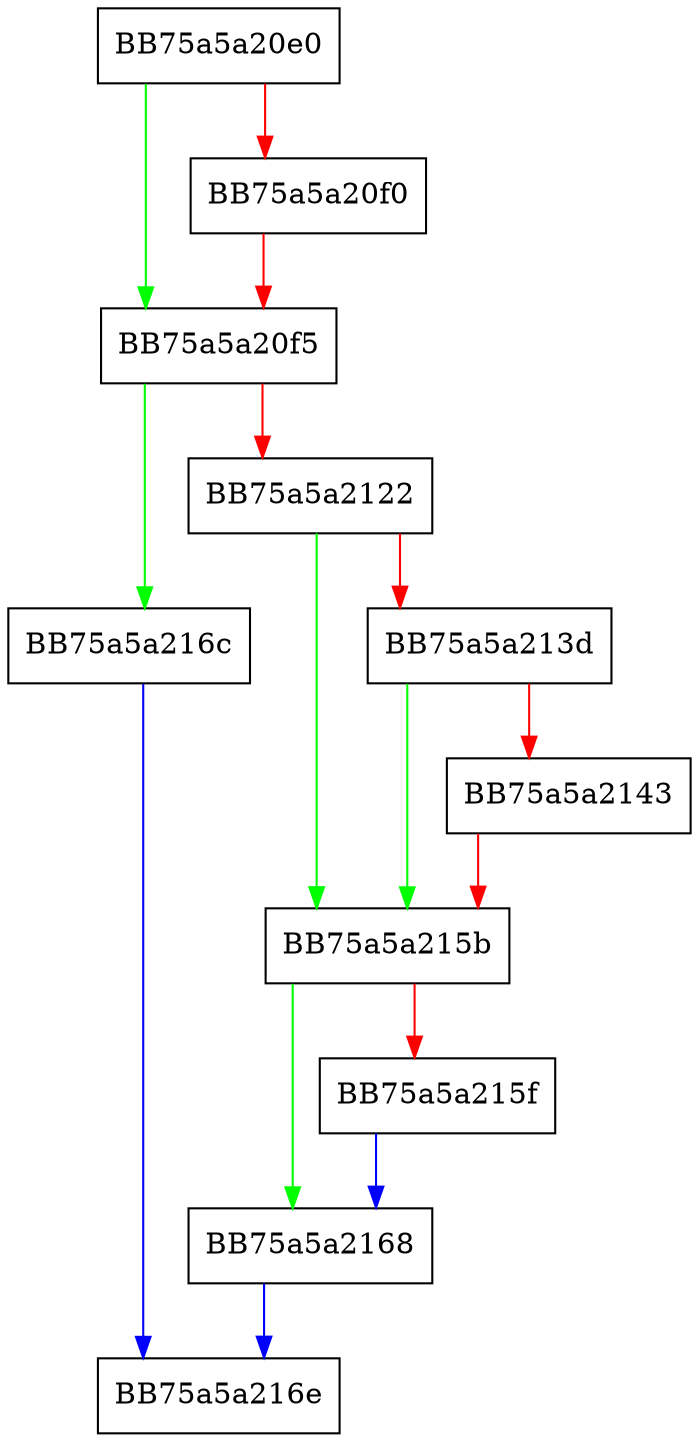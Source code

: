 digraph SetTimer {
  node [shape="box"];
  graph [splines=ortho];
  BB75a5a20e0 -> BB75a5a20f5 [color="green"];
  BB75a5a20e0 -> BB75a5a20f0 [color="red"];
  BB75a5a20f0 -> BB75a5a20f5 [color="red"];
  BB75a5a20f5 -> BB75a5a216c [color="green"];
  BB75a5a20f5 -> BB75a5a2122 [color="red"];
  BB75a5a2122 -> BB75a5a215b [color="green"];
  BB75a5a2122 -> BB75a5a213d [color="red"];
  BB75a5a213d -> BB75a5a215b [color="green"];
  BB75a5a213d -> BB75a5a2143 [color="red"];
  BB75a5a2143 -> BB75a5a215b [color="red"];
  BB75a5a215b -> BB75a5a2168 [color="green"];
  BB75a5a215b -> BB75a5a215f [color="red"];
  BB75a5a215f -> BB75a5a2168 [color="blue"];
  BB75a5a2168 -> BB75a5a216e [color="blue"];
  BB75a5a216c -> BB75a5a216e [color="blue"];
}